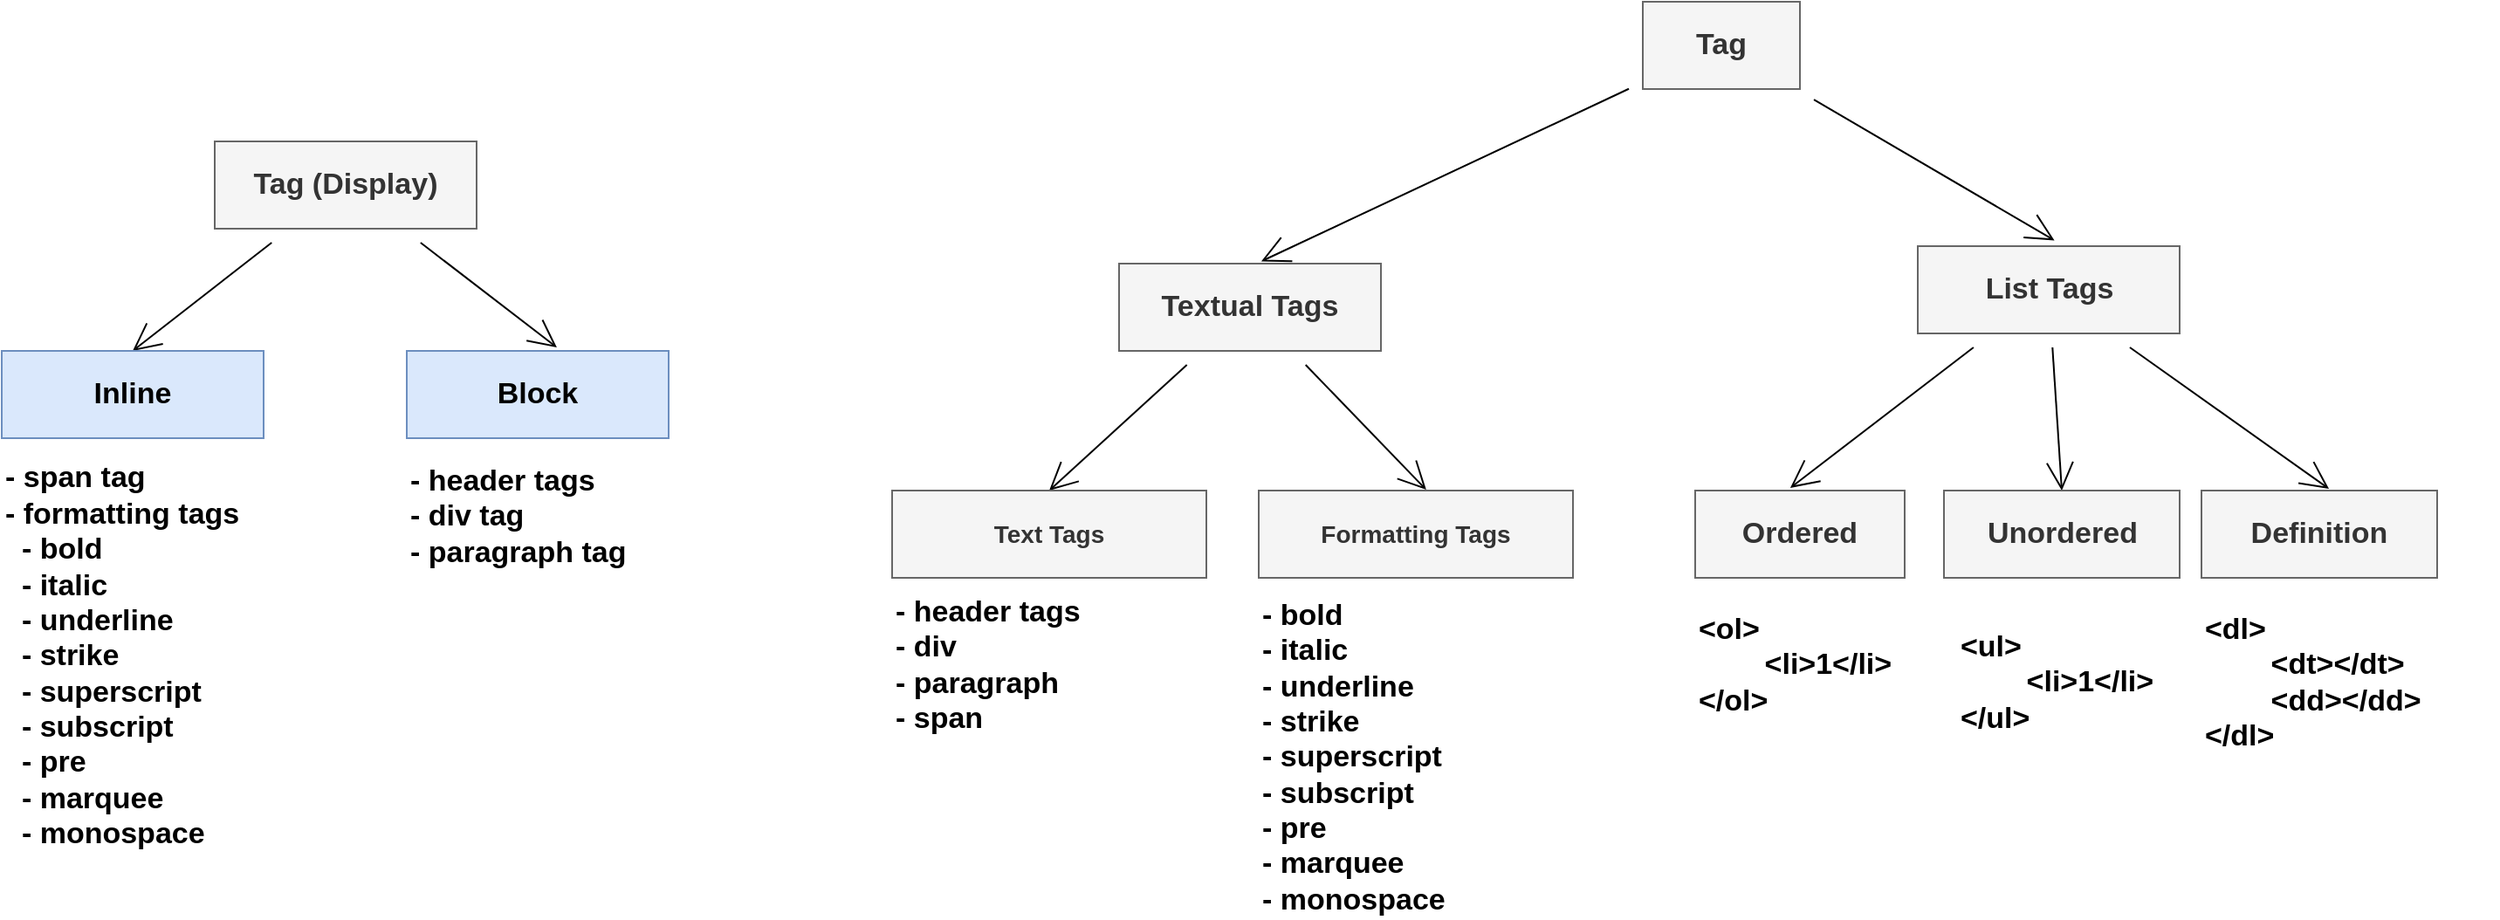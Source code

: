 <mxfile version="15.3.5" type="device"><diagram id="VMO3FGnKR1qzKdPNAblj" name="Page-1"><mxGraphModel dx="1181" dy="669" grid="1" gridSize="10" guides="1" tooltips="1" connect="1" arrows="1" fold="1" page="1" pageScale="1" pageWidth="827" pageHeight="1169" math="0" shadow="0"><root><mxCell id="0"/><mxCell id="1" parent="0"/><mxCell id="mQqYiR4VmSm7Fef8VMD1-4" style="edgeStyle=none;curved=1;rounded=0;orthogonalLoop=1;jettySize=auto;html=1;entryX=0.5;entryY=0;entryDx=0;entryDy=0;fontSize=17;endArrow=open;startSize=14;endSize=14;sourcePerimeterSpacing=8;targetPerimeterSpacing=8;" edge="1" parent="1" source="mQqYiR4VmSm7Fef8VMD1-1" target="mQqYiR4VmSm7Fef8VMD1-2"><mxGeometry relative="1" as="geometry"/></mxCell><mxCell id="mQqYiR4VmSm7Fef8VMD1-5" style="edgeStyle=none;curved=1;rounded=0;orthogonalLoop=1;jettySize=auto;html=1;entryX=0.573;entryY=-0.04;entryDx=0;entryDy=0;entryPerimeter=0;fontSize=17;endArrow=open;startSize=14;endSize=14;sourcePerimeterSpacing=8;targetPerimeterSpacing=8;" edge="1" parent="1" source="mQqYiR4VmSm7Fef8VMD1-1" target="mQqYiR4VmSm7Fef8VMD1-3"><mxGeometry relative="1" as="geometry"/></mxCell><mxCell id="mQqYiR4VmSm7Fef8VMD1-1" value="Tag (Display)" style="rounded=0;whiteSpace=wrap;html=1;hachureGap=4;pointerEvents=0;fontStyle=1;fontSize=17;fillColor=#f5f5f5;strokeColor=#666666;fontColor=#333333;" vertex="1" parent="1"><mxGeometry x="172" y="100" width="150" height="50" as="geometry"/></mxCell><mxCell id="mQqYiR4VmSm7Fef8VMD1-2" value="Inline" style="rounded=0;whiteSpace=wrap;html=1;hachureGap=4;pointerEvents=0;fontStyle=1;fontSize=17;fillColor=#dae8fc;strokeColor=#6c8ebf;" vertex="1" parent="1"><mxGeometry x="50" y="220" width="150" height="50" as="geometry"/></mxCell><mxCell id="mQqYiR4VmSm7Fef8VMD1-3" value="Block" style="rounded=0;whiteSpace=wrap;html=1;hachureGap=4;pointerEvents=0;fontStyle=1;fontSize=17;fillColor=#dae8fc;strokeColor=#6c8ebf;" vertex="1" parent="1"><mxGeometry x="282" y="220" width="150" height="50" as="geometry"/></mxCell><mxCell id="mQqYiR4VmSm7Fef8VMD1-6" value="- header tags&lt;br&gt;- div tag&lt;br&gt;- paragraph tag" style="text;html=1;strokeColor=none;fillColor=none;align=left;verticalAlign=middle;whiteSpace=wrap;rounded=0;hachureGap=4;pointerEvents=0;fontSize=17;fontStyle=1" vertex="1" parent="1"><mxGeometry x="282" y="280" width="158" height="70" as="geometry"/></mxCell><mxCell id="mQqYiR4VmSm7Fef8VMD1-7" value="- span tag&lt;br&gt;- formatting tags&lt;br&gt;&amp;nbsp; - bold&lt;br&gt;&amp;nbsp; - italic&lt;br&gt;&amp;nbsp; - underline&lt;br&gt;&amp;nbsp; - strike&lt;br&gt;&amp;nbsp; - superscript&lt;br&gt;&amp;nbsp; - subscript&lt;br&gt;&amp;nbsp; - pre&lt;br&gt;&amp;nbsp; - marquee&lt;br&gt;&amp;nbsp; - monospace" style="text;html=1;strokeColor=none;fillColor=none;align=left;verticalAlign=middle;whiteSpace=wrap;rounded=0;hachureGap=4;pointerEvents=0;fontSize=17;fontStyle=1" vertex="1" parent="1"><mxGeometry x="50" y="280" width="172" height="230" as="geometry"/></mxCell><mxCell id="mQqYiR4VmSm7Fef8VMD1-15" style="edgeStyle=none;curved=1;rounded=0;orthogonalLoop=1;jettySize=auto;html=1;entryX=0.543;entryY=-0.026;entryDx=0;entryDy=0;entryPerimeter=0;fontSize=14;endArrow=open;startSize=14;endSize=14;sourcePerimeterSpacing=8;targetPerimeterSpacing=8;" edge="1" parent="1" source="mQqYiR4VmSm7Fef8VMD1-8" target="mQqYiR4VmSm7Fef8VMD1-10"><mxGeometry relative="1" as="geometry"/></mxCell><mxCell id="mQqYiR4VmSm7Fef8VMD1-25" style="edgeStyle=none;curved=1;rounded=0;orthogonalLoop=1;jettySize=auto;html=1;entryX=0.522;entryY=-0.066;entryDx=0;entryDy=0;entryPerimeter=0;fontSize=14;endArrow=open;startSize=14;endSize=14;sourcePerimeterSpacing=8;targetPerimeterSpacing=8;" edge="1" parent="1" source="mQqYiR4VmSm7Fef8VMD1-8" target="mQqYiR4VmSm7Fef8VMD1-18"><mxGeometry relative="1" as="geometry"/></mxCell><mxCell id="mQqYiR4VmSm7Fef8VMD1-8" value="Tag" style="rounded=0;whiteSpace=wrap;html=1;hachureGap=4;pointerEvents=0;fontStyle=1;fontSize=17;fillColor=#f5f5f5;strokeColor=#666666;fontColor=#333333;" vertex="1" parent="1"><mxGeometry x="990" y="20" width="90" height="50" as="geometry"/></mxCell><mxCell id="mQqYiR4VmSm7Fef8VMD1-12" style="edgeStyle=none;curved=1;rounded=0;orthogonalLoop=1;jettySize=auto;html=1;entryX=0.533;entryY=-0.009;entryDx=0;entryDy=0;entryPerimeter=0;fontSize=14;endArrow=open;startSize=14;endSize=14;sourcePerimeterSpacing=8;targetPerimeterSpacing=8;" edge="1" parent="1" source="mQqYiR4VmSm7Fef8VMD1-10" target="mQqYiR4VmSm7Fef8VMD1-11"><mxGeometry relative="1" as="geometry"/></mxCell><mxCell id="mQqYiR4VmSm7Fef8VMD1-14" style="edgeStyle=none;curved=1;rounded=0;orthogonalLoop=1;jettySize=auto;html=1;entryX=0.5;entryY=0;entryDx=0;entryDy=0;fontSize=14;endArrow=open;startSize=14;endSize=14;sourcePerimeterSpacing=8;targetPerimeterSpacing=8;" edge="1" parent="1" source="mQqYiR4VmSm7Fef8VMD1-10" target="mQqYiR4VmSm7Fef8VMD1-13"><mxGeometry relative="1" as="geometry"/></mxCell><mxCell id="mQqYiR4VmSm7Fef8VMD1-10" value="Textual Tags" style="rounded=0;whiteSpace=wrap;html=1;hachureGap=4;pointerEvents=0;fontStyle=1;fontSize=17;fillColor=#f5f5f5;strokeColor=#666666;fontColor=#333333;" vertex="1" parent="1"><mxGeometry x="690" y="170" width="150" height="50" as="geometry"/></mxCell><mxCell id="mQqYiR4VmSm7Fef8VMD1-11" value="Formatting Tags" style="rounded=0;whiteSpace=wrap;html=1;hachureGap=4;pointerEvents=0;fontStyle=1;fontSize=14;fillColor=#f5f5f5;strokeColor=#666666;fontColor=#333333;" vertex="1" parent="1"><mxGeometry x="770" y="300" width="180" height="50" as="geometry"/></mxCell><mxCell id="mQqYiR4VmSm7Fef8VMD1-13" value="Text Tags" style="rounded=0;whiteSpace=wrap;html=1;hachureGap=4;pointerEvents=0;fontStyle=1;fontSize=14;fillColor=#f5f5f5;strokeColor=#666666;fontColor=#333333;" vertex="1" parent="1"><mxGeometry x="560" y="300" width="180" height="50" as="geometry"/></mxCell><mxCell id="mQqYiR4VmSm7Fef8VMD1-16" value="- bold&lt;br&gt;- italic&lt;br&gt;- underline&lt;br&gt;- strike&lt;br&gt;- superscript&lt;br&gt;- subscript&lt;br&gt;- pre&lt;br&gt;- marquee&lt;br&gt;- monospace" style="text;html=1;strokeColor=none;fillColor=none;align=left;verticalAlign=middle;whiteSpace=wrap;rounded=0;hachureGap=4;pointerEvents=0;fontSize=17;fontStyle=1" vertex="1" parent="1"><mxGeometry x="770" y="360" width="172" height="185" as="geometry"/></mxCell><mxCell id="mQqYiR4VmSm7Fef8VMD1-17" value="- header tags&lt;br&gt;- div&lt;br&gt;- paragraph&lt;br&gt;- span" style="text;html=1;strokeColor=none;fillColor=none;align=left;verticalAlign=middle;whiteSpace=wrap;rounded=0;hachureGap=4;pointerEvents=0;fontSize=17;fontStyle=1" vertex="1" parent="1"><mxGeometry x="560" y="360" width="158" height="80" as="geometry"/></mxCell><mxCell id="mQqYiR4VmSm7Fef8VMD1-22" style="edgeStyle=none;curved=1;rounded=0;orthogonalLoop=1;jettySize=auto;html=1;entryX=0.454;entryY=-0.031;entryDx=0;entryDy=0;entryPerimeter=0;fontSize=14;endArrow=open;startSize=14;endSize=14;sourcePerimeterSpacing=8;targetPerimeterSpacing=8;" edge="1" parent="1" source="mQqYiR4VmSm7Fef8VMD1-18" target="mQqYiR4VmSm7Fef8VMD1-19"><mxGeometry relative="1" as="geometry"/></mxCell><mxCell id="mQqYiR4VmSm7Fef8VMD1-23" style="edgeStyle=none;curved=1;rounded=0;orthogonalLoop=1;jettySize=auto;html=1;entryX=0.5;entryY=0;entryDx=0;entryDy=0;fontSize=14;endArrow=open;startSize=14;endSize=14;sourcePerimeterSpacing=8;targetPerimeterSpacing=8;" edge="1" parent="1" source="mQqYiR4VmSm7Fef8VMD1-18" target="mQqYiR4VmSm7Fef8VMD1-20"><mxGeometry relative="1" as="geometry"/></mxCell><mxCell id="mQqYiR4VmSm7Fef8VMD1-24" style="edgeStyle=none;curved=1;rounded=0;orthogonalLoop=1;jettySize=auto;html=1;entryX=0.541;entryY=-0.02;entryDx=0;entryDy=0;entryPerimeter=0;fontSize=14;endArrow=open;startSize=14;endSize=14;sourcePerimeterSpacing=8;targetPerimeterSpacing=8;" edge="1" parent="1" source="mQqYiR4VmSm7Fef8VMD1-18" target="mQqYiR4VmSm7Fef8VMD1-21"><mxGeometry relative="1" as="geometry"/></mxCell><mxCell id="mQqYiR4VmSm7Fef8VMD1-18" value="List Tags" style="rounded=0;whiteSpace=wrap;html=1;hachureGap=4;pointerEvents=0;fontStyle=1;fontSize=17;fillColor=#f5f5f5;strokeColor=#666666;fontColor=#333333;" vertex="1" parent="1"><mxGeometry x="1147.5" y="160" width="150" height="50" as="geometry"/></mxCell><mxCell id="mQqYiR4VmSm7Fef8VMD1-19" value="Ordered" style="rounded=0;whiteSpace=wrap;html=1;hachureGap=4;pointerEvents=0;fontStyle=1;fontSize=17;fillColor=#f5f5f5;strokeColor=#666666;fontColor=#333333;" vertex="1" parent="1"><mxGeometry x="1020" y="300" width="120" height="50" as="geometry"/></mxCell><mxCell id="mQqYiR4VmSm7Fef8VMD1-20" value="Unordered" style="rounded=0;whiteSpace=wrap;html=1;hachureGap=4;pointerEvents=0;fontStyle=1;fontSize=17;fillColor=#f5f5f5;strokeColor=#666666;fontColor=#333333;" vertex="1" parent="1"><mxGeometry x="1162.5" y="300" width="135" height="50" as="geometry"/></mxCell><mxCell id="mQqYiR4VmSm7Fef8VMD1-21" value="Definition" style="rounded=0;whiteSpace=wrap;html=1;hachureGap=4;pointerEvents=0;fontStyle=1;fontSize=17;fillColor=#f5f5f5;strokeColor=#666666;fontColor=#333333;" vertex="1" parent="1"><mxGeometry x="1310" y="300" width="135" height="50" as="geometry"/></mxCell><mxCell id="mQqYiR4VmSm7Fef8VMD1-27" value="&amp;lt;ol&amp;gt;&lt;br&gt;&lt;span style=&quot;white-space: pre&quot;&gt;&#9;&lt;/span&gt;&amp;lt;li&amp;gt;1&amp;lt;/li&amp;gt;&lt;br&gt;&amp;lt;/ol&amp;gt;" style="text;html=1;strokeColor=none;fillColor=none;align=left;verticalAlign=middle;whiteSpace=wrap;rounded=0;hachureGap=4;pointerEvents=0;fontSize=17;fontStyle=1" vertex="1" parent="1"><mxGeometry x="1020" y="360" width="120" height="80" as="geometry"/></mxCell><mxCell id="mQqYiR4VmSm7Fef8VMD1-28" value="&amp;lt;ul&amp;gt;&lt;br&gt;&lt;span style=&quot;white-space: pre&quot;&gt;&#9;&lt;/span&gt;&amp;lt;li&amp;gt;1&amp;lt;/li&amp;gt;&lt;br&gt;&amp;lt;/ul&amp;gt;" style="text;html=1;strokeColor=none;fillColor=none;align=left;verticalAlign=middle;whiteSpace=wrap;rounded=0;hachureGap=4;pointerEvents=0;fontSize=17;fontStyle=1" vertex="1" parent="1"><mxGeometry x="1170" y="370" width="120" height="80" as="geometry"/></mxCell><mxCell id="mQqYiR4VmSm7Fef8VMD1-29" value="&amp;lt;dl&amp;gt;&lt;br&gt;&lt;span style=&quot;white-space: pre&quot;&gt;&#9;&lt;/span&gt;&amp;lt;dt&amp;gt;&amp;lt;/dt&amp;gt;&lt;br&gt;&lt;span style=&quot;white-space: pre&quot;&gt;&#9;&lt;/span&gt;&amp;lt;dd&amp;gt;&amp;lt;/dd&amp;gt;&lt;br&gt;&amp;lt;/dl&amp;gt;&lt;br&gt;" style="text;html=1;strokeColor=none;fillColor=none;align=left;verticalAlign=middle;whiteSpace=wrap;rounded=0;hachureGap=4;pointerEvents=0;fontSize=17;fontStyle=1" vertex="1" parent="1"><mxGeometry x="1310" y="370" width="170" height="80" as="geometry"/></mxCell></root></mxGraphModel></diagram></mxfile>